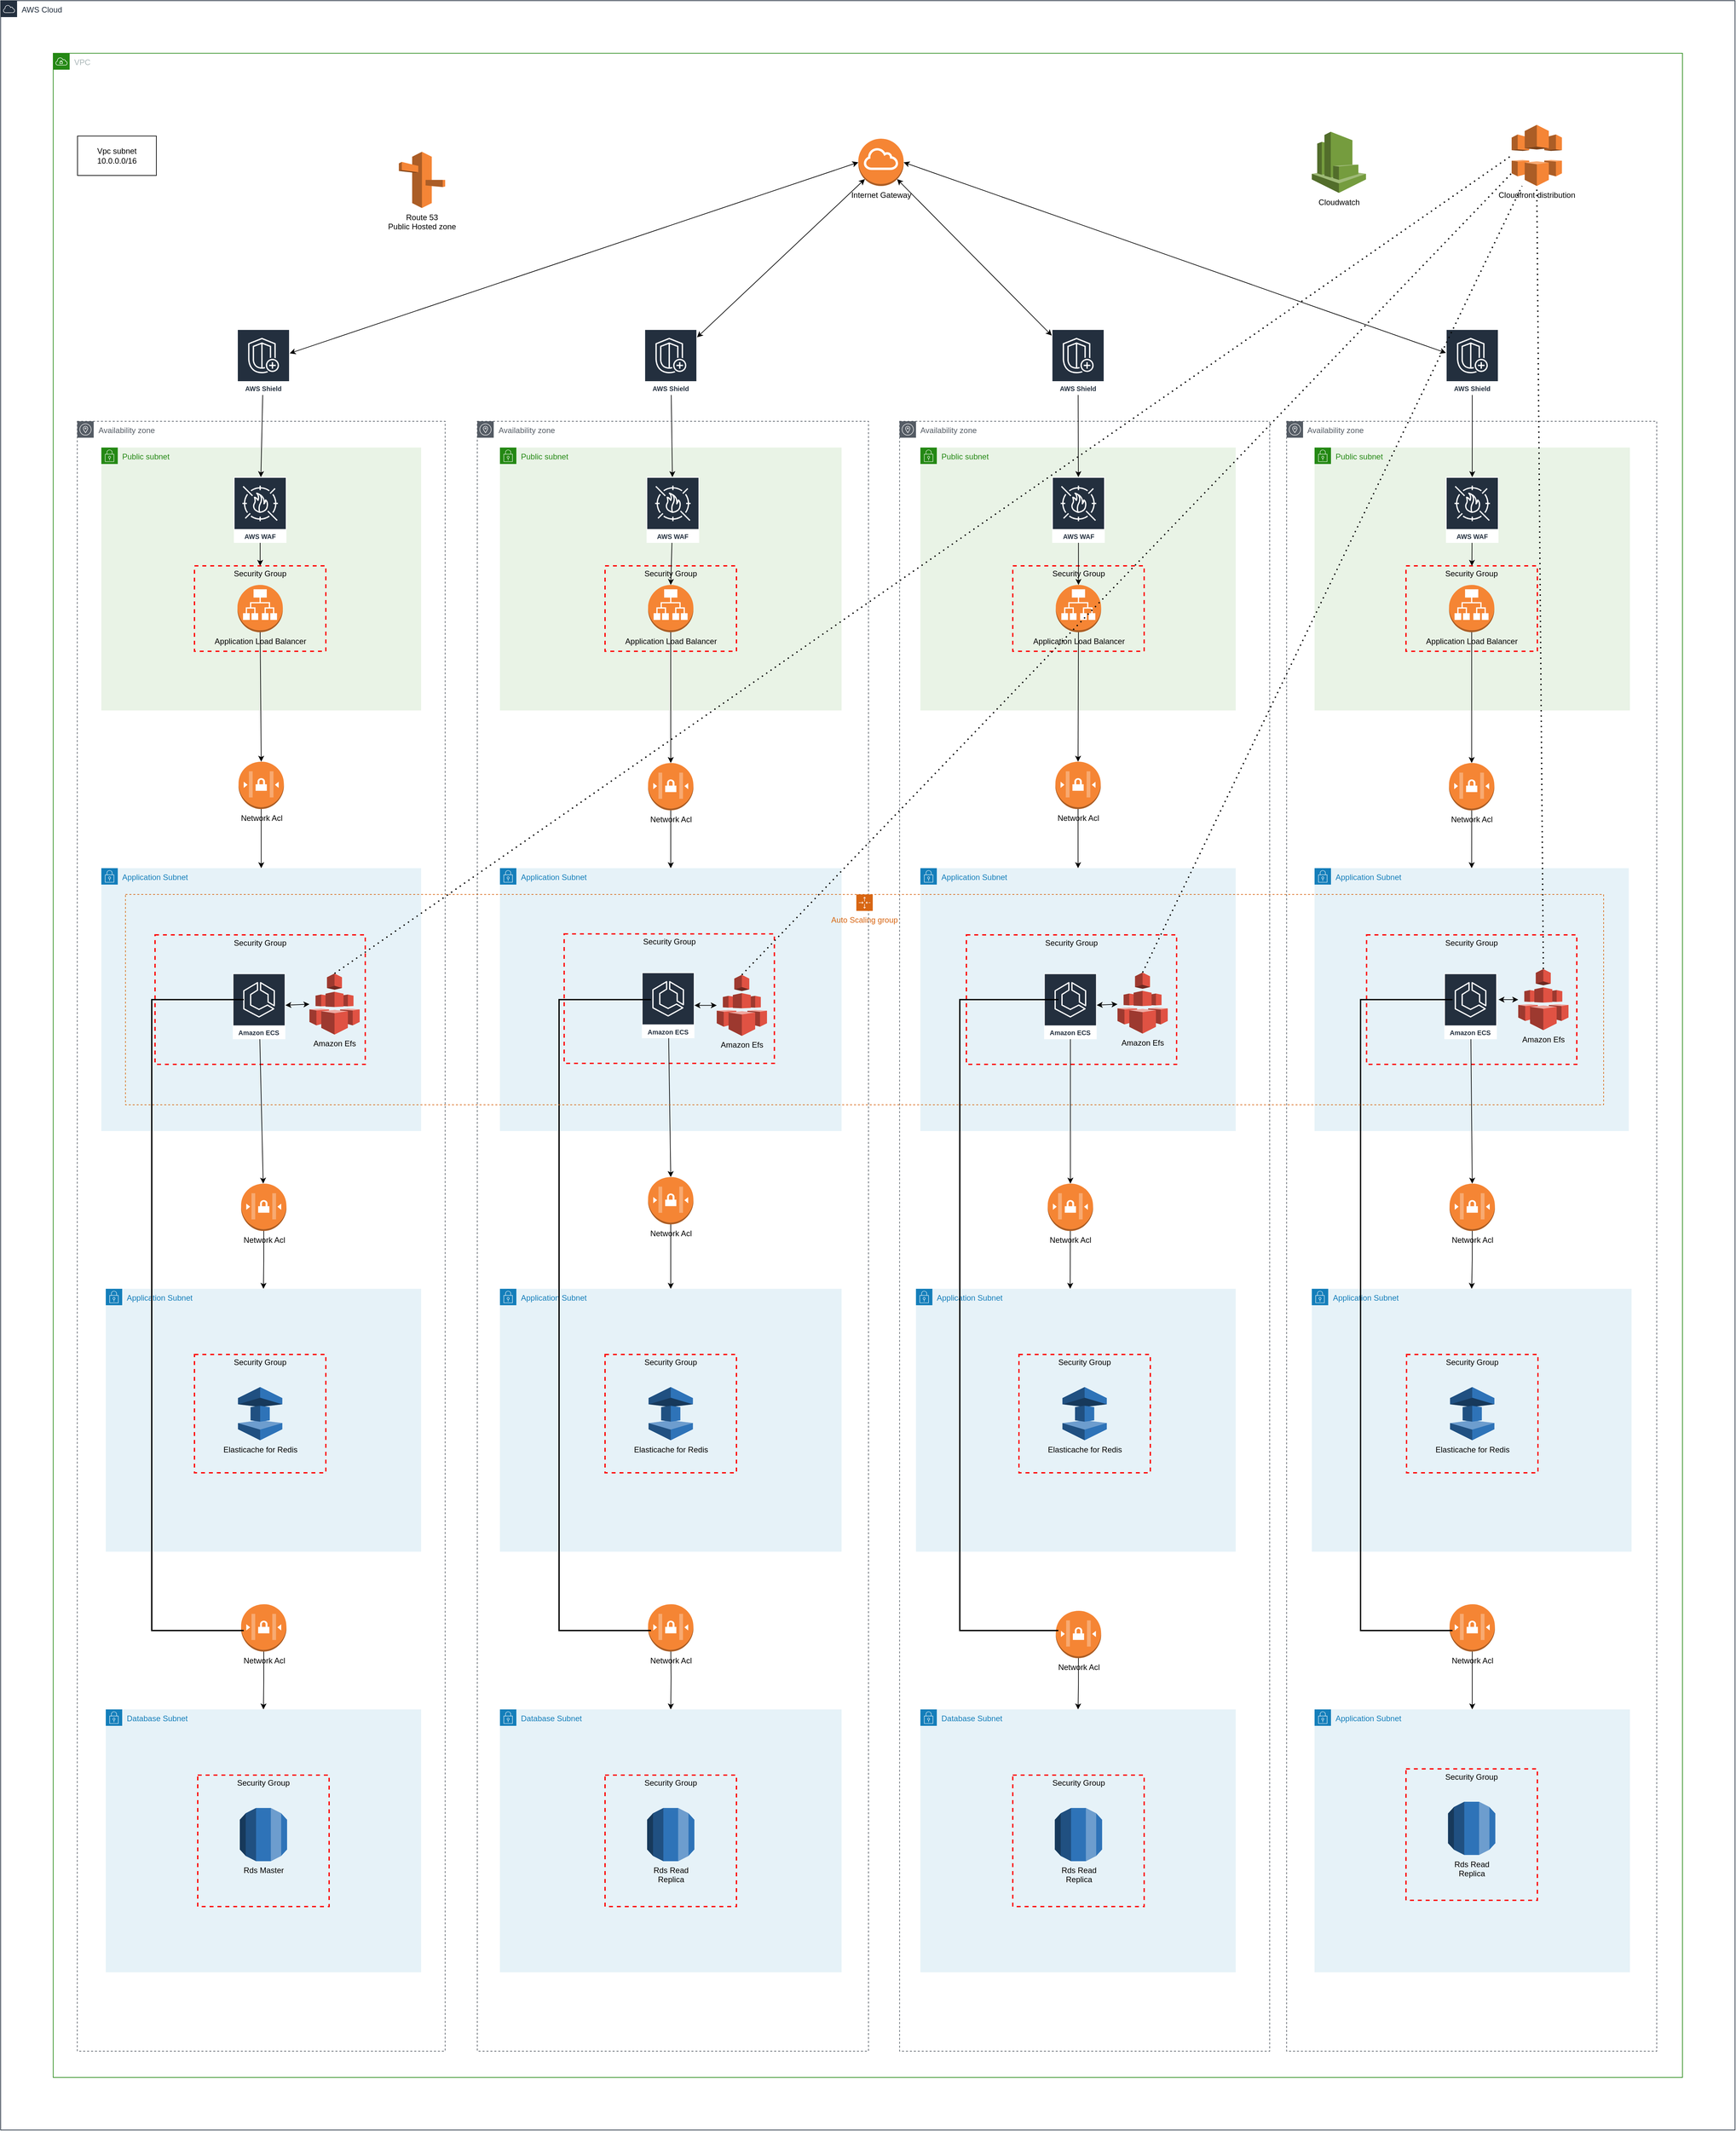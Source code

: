 <mxfile version="15.8.7" type="device"><diagram id="Xo9LN-4iOSDBVbElAzCq" name="Page-1"><mxGraphModel dx="1550" dy="937" grid="1" gridSize="10" guides="1" tooltips="1" connect="1" arrows="1" fold="1" page="1" pageScale="1" pageWidth="850" pageHeight="1100" math="0" shadow="0"><root><mxCell id="0"/><mxCell id="1" parent="0"/><mxCell id="kpL0LpBQ19USk2UT3By7-2" value="AWS Cloud" style="points=[[0,0],[0.25,0],[0.5,0],[0.75,0],[1,0],[1,0.25],[1,0.5],[1,0.75],[1,1],[0.75,1],[0.5,1],[0.25,1],[0,1],[0,0.75],[0,0.5],[0,0.25]];outlineConnect=0;gradientColor=none;html=1;whiteSpace=wrap;fontSize=12;fontStyle=0;shape=mxgraph.aws4.group;grIcon=mxgraph.aws4.group_aws_cloud;strokeColor=#232F3E;fillColor=none;verticalAlign=top;align=left;spacingLeft=30;fontColor=#232F3E;dashed=0;" parent="1" vertex="1"><mxGeometry y="200" width="2640" height="3240" as="geometry"/></mxCell><mxCell id="kpL0LpBQ19USk2UT3By7-3" value="VPC" style="points=[[0,0],[0.25,0],[0.5,0],[0.75,0],[1,0],[1,0.25],[1,0.5],[1,0.75],[1,1],[0.75,1],[0.5,1],[0.25,1],[0,1],[0,0.75],[0,0.5],[0,0.25]];outlineConnect=0;gradientColor=none;html=1;whiteSpace=wrap;fontSize=12;fontStyle=0;shape=mxgraph.aws4.group;grIcon=mxgraph.aws4.group_vpc;strokeColor=#248814;fillColor=none;verticalAlign=top;align=left;spacingLeft=30;fontColor=#AAB7B8;dashed=0;" parent="1" vertex="1"><mxGeometry x="80" y="280" width="2480" height="3080" as="geometry"/></mxCell><mxCell id="kpL0LpBQ19USk2UT3By7-4" value="Route 53&lt;br&gt;Public Hosted zone" style="outlineConnect=0;dashed=0;verticalLabelPosition=bottom;verticalAlign=top;align=center;html=1;shape=mxgraph.aws3.route_53;fillColor=#F58536;gradientColor=none;" parent="1" vertex="1"><mxGeometry x="606.13" y="430" width="70.5" height="85.5" as="geometry"/></mxCell><mxCell id="kpL0LpBQ19USk2UT3By7-5" value="Availability zone" style="sketch=0;outlineConnect=0;gradientColor=none;html=1;whiteSpace=wrap;fontSize=12;fontStyle=0;shape=mxgraph.aws4.group;grIcon=mxgraph.aws4.group_availability_zone;strokeColor=#545B64;fillColor=none;verticalAlign=top;align=left;spacingLeft=30;fontColor=#545B64;dashed=1;" parent="1" vertex="1"><mxGeometry x="116.63" y="840" width="560" height="2480" as="geometry"/></mxCell><mxCell id="kpL0LpBQ19USk2UT3By7-10" value="AWS WAF" style="sketch=0;outlineConnect=0;fontColor=#232F3E;gradientColor=none;strokeColor=#ffffff;fillColor=#232F3E;dashed=0;verticalLabelPosition=middle;verticalAlign=bottom;align=center;html=1;whiteSpace=wrap;fontSize=10;fontStyle=1;spacing=3;shape=mxgraph.aws4.productIcon;prIcon=mxgraph.aws4.waf;" parent="1" vertex="1"><mxGeometry x="2210" y="940" width="80" height="100" as="geometry"/></mxCell><mxCell id="kpL0LpBQ19USk2UT3By7-16" value="Application Subnet" style="points=[[0,0],[0.25,0],[0.5,0],[0.75,0],[1,0],[1,0.25],[1,0.5],[1,0.75],[1,1],[0.75,1],[0.5,1],[0.25,1],[0,1],[0,0.75],[0,0.5],[0,0.25]];outlineConnect=0;gradientColor=none;html=1;whiteSpace=wrap;fontSize=12;fontStyle=0;shape=mxgraph.aws4.group;grIcon=mxgraph.aws4.group_security_group;grStroke=0;strokeColor=#147EBA;fillColor=#E6F2F8;verticalAlign=top;align=left;spacingLeft=30;fontColor=#147EBA;dashed=0;" parent="1" vertex="1"><mxGeometry x="153.26" y="1520" width="486.74" height="400" as="geometry"/></mxCell><mxCell id="kpL0LpBQ19USk2UT3By7-19" value="Internet Gateway" style="outlineConnect=0;dashed=0;verticalLabelPosition=bottom;verticalAlign=top;align=center;html=1;shape=mxgraph.aws3.internet_gateway;fillColor=#F58534;gradientColor=none;" parent="1" vertex="1"><mxGeometry x="1305.5" y="410" width="69" height="72" as="geometry"/></mxCell><mxCell id="kpL0LpBQ19USk2UT3By7-49" value="Cloudwatch" style="outlineConnect=0;dashed=0;verticalLabelPosition=bottom;verticalAlign=top;align=center;html=1;shape=mxgraph.aws3.cloudwatch;fillColor=#759C3E;gradientColor=none;" parent="1" vertex="1"><mxGeometry x="1995.79" y="399.5" width="82.5" height="93" as="geometry"/></mxCell><mxCell id="kpL0LpBQ19USk2UT3By7-104" value="Public subnet" style="points=[[0,0],[0.25,0],[0.5,0],[0.75,0],[1,0],[1,0.25],[1,0.5],[1,0.75],[1,1],[0.75,1],[0.5,1],[0.25,1],[0,1],[0,0.75],[0,0.5],[0,0.25]];outlineConnect=0;gradientColor=none;html=1;whiteSpace=wrap;fontSize=12;fontStyle=0;shape=mxgraph.aws4.group;grIcon=mxgraph.aws4.group_security_group;grStroke=0;strokeColor=#248814;fillColor=#E9F3E6;verticalAlign=top;align=left;spacingLeft=30;fontColor=#248814;dashed=0;" parent="1" vertex="1"><mxGeometry x="153.26" y="880" width="486.74" height="400" as="geometry"/></mxCell><mxCell id="kpL0LpBQ19USk2UT3By7-110" value="Security Group" style="fontStyle=0;verticalAlign=top;align=center;spacingTop=-2;fillColor=none;rounded=0;whiteSpace=wrap;html=1;strokeColor=#FF0000;strokeWidth=2;dashed=1;container=1;collapsible=0;expand=0;recursiveResize=0;" parent="1" vertex="1"><mxGeometry x="2130" y="1015" width="200" height="130" as="geometry"/></mxCell><mxCell id="kpL0LpBQ19USk2UT3By7-111" value="Application Load Balancer" style="outlineConnect=0;dashed=0;verticalLabelPosition=bottom;verticalAlign=top;align=center;html=1;shape=mxgraph.aws3.application_load_balancer;fillColor=#F58534;gradientColor=none;" parent="kpL0LpBQ19USk2UT3By7-110" vertex="1"><mxGeometry x="65.5" y="29" width="69" height="72" as="geometry"/></mxCell><mxCell id="kpL0LpBQ19USk2UT3By7-113" value="Availability zone" style="sketch=0;outlineConnect=0;gradientColor=none;html=1;whiteSpace=wrap;fontSize=12;fontStyle=0;shape=mxgraph.aws4.group;grIcon=mxgraph.aws4.group_availability_zone;strokeColor=#545B64;fillColor=none;verticalAlign=top;align=left;spacingLeft=30;fontColor=#545B64;dashed=1;" parent="1" vertex="1"><mxGeometry x="1368.32" y="840" width="563.37" height="2480" as="geometry"/></mxCell><mxCell id="kpL0LpBQ19USk2UT3By7-114" value="Public subnet" style="points=[[0,0],[0.25,0],[0.5,0],[0.75,0],[1,0],[1,0.25],[1,0.5],[1,0.75],[1,1],[0.75,1],[0.5,1],[0.25,1],[0,1],[0,0.75],[0,0.5],[0,0.25]];outlineConnect=0;gradientColor=none;html=1;whiteSpace=wrap;fontSize=12;fontStyle=0;shape=mxgraph.aws4.group;grIcon=mxgraph.aws4.group_security_group;grStroke=0;strokeColor=#248814;fillColor=#E9F3E6;verticalAlign=top;align=left;spacingLeft=30;fontColor=#248814;dashed=0;" parent="1" vertex="1"><mxGeometry x="1400" y="880" width="480" height="400" as="geometry"/></mxCell><mxCell id="kpL0LpBQ19USk2UT3By7-189" value="" style="edgeStyle=orthogonalEdgeStyle;rounded=0;orthogonalLoop=1;jettySize=auto;html=1;" parent="1" source="kpL0LpBQ19USk2UT3By7-146" target="kpL0LpBQ19USk2UT3By7-187" edge="1"><mxGeometry relative="1" as="geometry"/></mxCell><mxCell id="kpL0LpBQ19USk2UT3By7-146" value="Network Acl" style="outlineConnect=0;dashed=0;verticalLabelPosition=bottom;verticalAlign=top;align=center;html=1;shape=mxgraph.aws3.network_access_controllist;fillColor=#F58534;gradientColor=none;" parent="1" vertex="1"><mxGeometry x="1605.5" y="1358" width="69" height="72" as="geometry"/></mxCell><mxCell id="kpL0LpBQ19USk2UT3By7-181" value="Public subnet" style="points=[[0,0],[0.25,0],[0.5,0],[0.75,0],[1,0],[1,0.25],[1,0.5],[1,0.75],[1,1],[0.75,1],[0.5,1],[0.25,1],[0,1],[0,0.75],[0,0.5],[0,0.25]];outlineConnect=0;gradientColor=none;html=1;whiteSpace=wrap;fontSize=12;fontStyle=0;shape=mxgraph.aws4.group;grIcon=mxgraph.aws4.group_security_group;grStroke=0;strokeColor=#248814;fillColor=#E9F3E6;verticalAlign=top;align=left;spacingLeft=30;fontColor=#248814;dashed=0;" parent="1" vertex="1"><mxGeometry x="2000" y="880" width="480" height="400" as="geometry"/></mxCell><mxCell id="kpL0LpBQ19USk2UT3By7-185" value="" style="edgeStyle=orthogonalEdgeStyle;rounded=0;orthogonalLoop=1;jettySize=auto;html=1;" parent="1" source="kpL0LpBQ19USk2UT3By7-182" target="kpL0LpBQ19USk2UT3By7-16" edge="1"><mxGeometry relative="1" as="geometry"/></mxCell><mxCell id="kpL0LpBQ19USk2UT3By7-182" value="Network Acl" style="outlineConnect=0;dashed=0;verticalLabelPosition=bottom;verticalAlign=top;align=center;html=1;shape=mxgraph.aws3.network_access_controllist;fillColor=#F58534;gradientColor=none;" parent="1" vertex="1"><mxGeometry x="362.13" y="1358" width="69" height="72" as="geometry"/></mxCell><mxCell id="kpL0LpBQ19USk2UT3By7-186" value="" style="edgeStyle=orthogonalEdgeStyle;rounded=0;orthogonalLoop=1;jettySize=auto;html=1;entryX=0.5;entryY=0;entryDx=0;entryDy=0;" parent="1" source="kpL0LpBQ19USk2UT3By7-175" target="kpL0LpBQ19USk2UT3By7-271" edge="1"><mxGeometry relative="1" as="geometry"><mxPoint x="1020" y="1510" as="targetPoint"/></mxGeometry></mxCell><mxCell id="kpL0LpBQ19USk2UT3By7-187" value="Application Subnet" style="points=[[0,0],[0.25,0],[0.5,0],[0.75,0],[1,0],[1,0.25],[1,0.5],[1,0.75],[1,1],[0.75,1],[0.5,1],[0.25,1],[0,1],[0,0.75],[0,0.5],[0,0.25]];outlineConnect=0;gradientColor=none;html=1;whiteSpace=wrap;fontSize=12;fontStyle=0;shape=mxgraph.aws4.group;grIcon=mxgraph.aws4.group_security_group;grStroke=0;strokeColor=#147EBA;fillColor=#E6F2F8;verticalAlign=top;align=left;spacingLeft=30;fontColor=#147EBA;dashed=0;" parent="1" vertex="1"><mxGeometry x="1400" y="1520" width="480" height="400" as="geometry"/></mxCell><mxCell id="kpL0LpBQ19USk2UT3By7-180" value="Availability zone" style="sketch=0;outlineConnect=0;gradientColor=none;html=1;whiteSpace=wrap;fontSize=12;fontStyle=0;shape=mxgraph.aws4.group;grIcon=mxgraph.aws4.group_availability_zone;strokeColor=#545B64;fillColor=none;verticalAlign=top;align=left;spacingLeft=30;fontColor=#545B64;dashed=1;" parent="1" vertex="1"><mxGeometry x="1957.48" y="840" width="563.37" height="2480" as="geometry"/></mxCell><mxCell id="kpL0LpBQ19USk2UT3By7-175" value="Network Acl" style="outlineConnect=0;dashed=0;verticalLabelPosition=bottom;verticalAlign=top;align=center;html=1;shape=mxgraph.aws3.network_access_controllist;fillColor=#F58534;gradientColor=none;" parent="1" vertex="1"><mxGeometry x="985.5" y="1360" width="69" height="72" as="geometry"/></mxCell><mxCell id="kpL0LpBQ19USk2UT3By7-190" value="Application Subnet" style="points=[[0,0],[0.25,0],[0.5,0],[0.75,0],[1,0],[1,0.25],[1,0.5],[1,0.75],[1,1],[0.75,1],[0.5,1],[0.25,1],[0,1],[0,0.75],[0,0.5],[0,0.25]];outlineConnect=0;gradientColor=none;html=1;whiteSpace=wrap;fontSize=12;fontStyle=0;shape=mxgraph.aws4.group;grIcon=mxgraph.aws4.group_security_group;grStroke=0;strokeColor=#147EBA;fillColor=#E6F2F8;verticalAlign=top;align=left;spacingLeft=30;fontColor=#147EBA;dashed=0;" parent="1" vertex="1"><mxGeometry x="2000" y="1520" width="478.32" height="400" as="geometry"/></mxCell><mxCell id="kpL0LpBQ19USk2UT3By7-193" value="" style="edgeStyle=orthogonalEdgeStyle;rounded=0;orthogonalLoop=1;jettySize=auto;html=1;" parent="1" source="kpL0LpBQ19USk2UT3By7-191" target="kpL0LpBQ19USk2UT3By7-190" edge="1"><mxGeometry relative="1" as="geometry"/></mxCell><mxCell id="kpL0LpBQ19USk2UT3By7-191" value="Network Acl" style="outlineConnect=0;dashed=0;verticalLabelPosition=bottom;verticalAlign=top;align=center;html=1;shape=mxgraph.aws3.network_access_controllist;fillColor=#F58534;gradientColor=none;" parent="1" vertex="1"><mxGeometry x="2204.66" y="1360" width="69" height="72" as="geometry"/></mxCell><mxCell id="kpL0LpBQ19USk2UT3By7-195" value="Application Subnet" style="points=[[0,0],[0.25,0],[0.5,0],[0.75,0],[1,0],[1,0.25],[1,0.5],[1,0.75],[1,1],[0.75,1],[0.5,1],[0.25,1],[0,1],[0,0.75],[0,0.5],[0,0.25]];outlineConnect=0;gradientColor=none;html=1;whiteSpace=wrap;fontSize=12;fontStyle=0;shape=mxgraph.aws4.group;grIcon=mxgraph.aws4.group_security_group;grStroke=0;strokeColor=#147EBA;fillColor=#E6F2F8;verticalAlign=top;align=left;spacingLeft=30;fontColor=#147EBA;dashed=0;" parent="1" vertex="1"><mxGeometry x="160" y="2160" width="480" height="400" as="geometry"/></mxCell><mxCell id="kpL0LpBQ19USk2UT3By7-196" value="Database Subnet" style="points=[[0,0],[0.25,0],[0.5,0],[0.75,0],[1,0],[1,0.25],[1,0.5],[1,0.75],[1,1],[0.75,1],[0.5,1],[0.25,1],[0,1],[0,0.75],[0,0.5],[0,0.25]];outlineConnect=0;gradientColor=none;html=1;whiteSpace=wrap;fontSize=12;fontStyle=0;shape=mxgraph.aws4.group;grIcon=mxgraph.aws4.group_security_group;grStroke=0;strokeColor=#147EBA;fillColor=#E6F2F8;verticalAlign=top;align=left;spacingLeft=30;fontColor=#147EBA;dashed=0;" parent="1" vertex="1"><mxGeometry x="160" y="2800" width="480" height="400" as="geometry"/></mxCell><mxCell id="kpL0LpBQ19USk2UT3By7-197" value="Application Subnet" style="points=[[0,0],[0.25,0],[0.5,0],[0.75,0],[1,0],[1,0.25],[1,0.5],[1,0.75],[1,1],[0.75,1],[0.5,1],[0.25,1],[0,1],[0,0.75],[0,0.5],[0,0.25]];outlineConnect=0;gradientColor=none;html=1;whiteSpace=wrap;fontSize=12;fontStyle=0;shape=mxgraph.aws4.group;grIcon=mxgraph.aws4.group_security_group;grStroke=0;strokeColor=#147EBA;fillColor=#E6F2F8;verticalAlign=top;align=left;spacingLeft=30;fontColor=#147EBA;dashed=0;" parent="1" vertex="1"><mxGeometry x="760" y="2160" width="520" height="400" as="geometry"/></mxCell><mxCell id="kpL0LpBQ19USk2UT3By7-202" value="" style="edgeStyle=orthogonalEdgeStyle;rounded=0;orthogonalLoop=1;jettySize=auto;html=1;" parent="1" source="kpL0LpBQ19USk2UT3By7-199" target="kpL0LpBQ19USk2UT3By7-195" edge="1"><mxGeometry relative="1" as="geometry"/></mxCell><mxCell id="kpL0LpBQ19USk2UT3By7-199" value="Network Acl" style="outlineConnect=0;dashed=0;verticalLabelPosition=bottom;verticalAlign=top;align=center;html=1;shape=mxgraph.aws3.network_access_controllist;fillColor=#F58534;gradientColor=none;" parent="1" vertex="1"><mxGeometry x="366" y="2000" width="69" height="72" as="geometry"/></mxCell><mxCell id="kpL0LpBQ19USk2UT3By7-206" value="" style="edgeStyle=orthogonalEdgeStyle;rounded=0;orthogonalLoop=1;jettySize=auto;html=1;" parent="1" source="kpL0LpBQ19USk2UT3By7-200" target="kpL0LpBQ19USk2UT3By7-196" edge="1"><mxGeometry relative="1" as="geometry"/></mxCell><mxCell id="kpL0LpBQ19USk2UT3By7-200" value="Network Acl" style="outlineConnect=0;dashed=0;verticalLabelPosition=bottom;verticalAlign=top;align=center;html=1;shape=mxgraph.aws3.network_access_controllist;fillColor=#F58534;gradientColor=none;" parent="1" vertex="1"><mxGeometry x="366" y="2640" width="69" height="72" as="geometry"/></mxCell><mxCell id="kpL0LpBQ19USk2UT3By7-207" value="Application Subnet" style="points=[[0,0],[0.25,0],[0.5,0],[0.75,0],[1,0],[1,0.25],[1,0.5],[1,0.75],[1,1],[0.75,1],[0.5,1],[0.25,1],[0,1],[0,0.75],[0,0.5],[0,0.25]];outlineConnect=0;gradientColor=none;html=1;whiteSpace=wrap;fontSize=12;fontStyle=0;shape=mxgraph.aws4.group;grIcon=mxgraph.aws4.group_security_group;grStroke=0;strokeColor=#147EBA;fillColor=#E6F2F8;verticalAlign=top;align=left;spacingLeft=30;fontColor=#147EBA;dashed=0;" parent="1" vertex="1"><mxGeometry x="1393.26" y="2160" width="486.74" height="400" as="geometry"/></mxCell><mxCell id="kpL0LpBQ19USk2UT3By7-208" value="Application Subnet" style="points=[[0,0],[0.25,0],[0.5,0],[0.75,0],[1,0],[1,0.25],[1,0.5],[1,0.75],[1,1],[0.75,1],[0.5,1],[0.25,1],[0,1],[0,0.75],[0,0.5],[0,0.25]];outlineConnect=0;gradientColor=none;html=1;whiteSpace=wrap;fontSize=12;fontStyle=0;shape=mxgraph.aws4.group;grIcon=mxgraph.aws4.group_security_group;grStroke=0;strokeColor=#147EBA;fillColor=#E6F2F8;verticalAlign=top;align=left;spacingLeft=30;fontColor=#147EBA;dashed=0;" parent="1" vertex="1"><mxGeometry x="1995.79" y="2160" width="486.74" height="400" as="geometry"/></mxCell><mxCell id="kpL0LpBQ19USk2UT3By7-209" value="Network Acl" style="outlineConnect=0;dashed=0;verticalLabelPosition=bottom;verticalAlign=top;align=center;html=1;shape=mxgraph.aws3.network_access_controllist;fillColor=#F58534;gradientColor=none;" parent="1" vertex="1"><mxGeometry x="1593.82" y="2000" width="69" height="72" as="geometry"/></mxCell><mxCell id="kpL0LpBQ19USk2UT3By7-225" value="" style="edgeStyle=orthogonalEdgeStyle;rounded=0;orthogonalLoop=1;jettySize=auto;html=1;" parent="1" source="kpL0LpBQ19USk2UT3By7-210" target="kpL0LpBQ19USk2UT3By7-208" edge="1"><mxGeometry relative="1" as="geometry"/></mxCell><mxCell id="kpL0LpBQ19USk2UT3By7-210" value="Network Acl" style="outlineConnect=0;dashed=0;verticalLabelPosition=bottom;verticalAlign=top;align=center;html=1;shape=mxgraph.aws3.network_access_controllist;fillColor=#F58534;gradientColor=none;" parent="1" vertex="1"><mxGeometry x="2205.51" y="2000" width="69" height="72" as="geometry"/></mxCell><mxCell id="kpL0LpBQ19USk2UT3By7-211" value="Database Subnet" style="points=[[0,0],[0.25,0],[0.5,0],[0.75,0],[1,0],[1,0.25],[1,0.5],[1,0.75],[1,1],[0.75,1],[0.5,1],[0.25,1],[0,1],[0,0.75],[0,0.5],[0,0.25]];outlineConnect=0;gradientColor=none;html=1;whiteSpace=wrap;fontSize=12;fontStyle=0;shape=mxgraph.aws4.group;grIcon=mxgraph.aws4.group_security_group;grStroke=0;strokeColor=#147EBA;fillColor=#E6F2F8;verticalAlign=top;align=left;spacingLeft=30;fontColor=#147EBA;dashed=0;" parent="1" vertex="1"><mxGeometry x="760" y="2800" width="520" height="400" as="geometry"/></mxCell><mxCell id="kpL0LpBQ19USk2UT3By7-212" value="Database Subnet" style="points=[[0,0],[0.25,0],[0.5,0],[0.75,0],[1,0],[1,0.25],[1,0.5],[1,0.75],[1,1],[0.75,1],[0.5,1],[0.25,1],[0,1],[0,0.75],[0,0.5],[0,0.25]];outlineConnect=0;gradientColor=none;html=1;whiteSpace=wrap;fontSize=12;fontStyle=0;shape=mxgraph.aws4.group;grIcon=mxgraph.aws4.group_security_group;grStroke=0;strokeColor=#147EBA;fillColor=#E6F2F8;verticalAlign=top;align=left;spacingLeft=30;fontColor=#147EBA;dashed=0;" parent="1" vertex="1"><mxGeometry x="1400" y="2800" width="480" height="400" as="geometry"/></mxCell><mxCell id="kpL0LpBQ19USk2UT3By7-213" value="Application Subnet" style="points=[[0,0],[0.25,0],[0.5,0],[0.75,0],[1,0],[1,0.25],[1,0.5],[1,0.75],[1,1],[0.75,1],[0.5,1],[0.25,1],[0,1],[0,0.75],[0,0.5],[0,0.25]];outlineConnect=0;gradientColor=none;html=1;whiteSpace=wrap;fontSize=12;fontStyle=0;shape=mxgraph.aws4.group;grIcon=mxgraph.aws4.group_security_group;grStroke=0;strokeColor=#147EBA;fillColor=#E6F2F8;verticalAlign=top;align=left;spacingLeft=30;fontColor=#147EBA;dashed=0;" parent="1" vertex="1"><mxGeometry x="2000" y="2800" width="480" height="400" as="geometry"/></mxCell><mxCell id="kpL0LpBQ19USk2UT3By7-218" value="" style="edgeStyle=orthogonalEdgeStyle;rounded=0;orthogonalLoop=1;jettySize=auto;html=1;" parent="1" target="kpL0LpBQ19USk2UT3By7-211" edge="1"><mxGeometry relative="1" as="geometry"><mxPoint x="1020" y="2702" as="sourcePoint"/></mxGeometry></mxCell><mxCell id="kpL0LpBQ19USk2UT3By7-221" value="" style="edgeStyle=orthogonalEdgeStyle;rounded=0;orthogonalLoop=1;jettySize=auto;html=1;" parent="1" source="kpL0LpBQ19USk2UT3By7-215" target="kpL0LpBQ19USk2UT3By7-212" edge="1"><mxGeometry relative="1" as="geometry"/></mxCell><mxCell id="kpL0LpBQ19USk2UT3By7-215" value="Network Acl" style="outlineConnect=0;dashed=0;verticalLabelPosition=bottom;verticalAlign=top;align=center;html=1;shape=mxgraph.aws3.network_access_controllist;fillColor=#F58534;gradientColor=none;" parent="1" vertex="1"><mxGeometry x="1606.12" y="2650" width="69" height="72" as="geometry"/></mxCell><mxCell id="kpL0LpBQ19USk2UT3By7-227" value="" style="edgeStyle=orthogonalEdgeStyle;rounded=0;orthogonalLoop=1;jettySize=auto;html=1;" parent="1" source="kpL0LpBQ19USk2UT3By7-216" target="kpL0LpBQ19USk2UT3By7-213" edge="1"><mxGeometry relative="1" as="geometry"/></mxCell><mxCell id="kpL0LpBQ19USk2UT3By7-216" value="Network Acl" style="outlineConnect=0;dashed=0;verticalLabelPosition=bottom;verticalAlign=top;align=center;html=1;shape=mxgraph.aws3.network_access_controllist;fillColor=#F58534;gradientColor=none;" parent="1" vertex="1"><mxGeometry x="2205.51" y="2640" width="69" height="72" as="geometry"/></mxCell><mxCell id="kpL0LpBQ19USk2UT3By7-231" value="Security Group" style="fontStyle=0;verticalAlign=top;align=center;spacingTop=-2;fillColor=none;rounded=0;whiteSpace=wrap;html=1;strokeColor=#FF0000;strokeWidth=2;dashed=1;container=1;collapsible=0;expand=0;recursiveResize=0;" parent="1" vertex="1"><mxGeometry x="1540.62" y="1060" width="200" height="130" as="geometry"/></mxCell><mxCell id="kpL0LpBQ19USk2UT3By7-232" value="Application Load Balancer" style="outlineConnect=0;dashed=0;verticalLabelPosition=bottom;verticalAlign=top;align=center;html=1;shape=mxgraph.aws3.application_load_balancer;fillColor=#F58534;gradientColor=none;" parent="kpL0LpBQ19USk2UT3By7-231" vertex="1"><mxGeometry x="65.5" y="29" width="69" height="72" as="geometry"/></mxCell><mxCell id="kpL0LpBQ19USk2UT3By7-236" value="Security Group" style="fontStyle=0;verticalAlign=top;align=center;spacingTop=-2;fillColor=none;rounded=0;whiteSpace=wrap;html=1;strokeColor=#FF0000;strokeWidth=2;dashed=1;container=1;collapsible=0;expand=0;recursiveResize=0;" parent="1" vertex="1"><mxGeometry x="295" y="1060" width="200" height="130" as="geometry"/></mxCell><mxCell id="kpL0LpBQ19USk2UT3By7-237" value="Application Load Balancer" style="outlineConnect=0;dashed=0;verticalLabelPosition=bottom;verticalAlign=top;align=center;html=1;shape=mxgraph.aws3.application_load_balancer;fillColor=#F58534;gradientColor=none;" parent="kpL0LpBQ19USk2UT3By7-236" vertex="1"><mxGeometry x="65.5" y="29" width="69" height="72" as="geometry"/></mxCell><mxCell id="kpL0LpBQ19USk2UT3By7-242" value="Security Group" style="fontStyle=0;verticalAlign=top;align=center;spacingTop=-2;fillColor=none;rounded=0;whiteSpace=wrap;html=1;strokeColor=#FF0000;strokeWidth=2;dashed=1;container=1;collapsible=0;expand=0;recursiveResize=0;" parent="1" vertex="1"><mxGeometry x="2139.16" y="1060" width="200" height="130" as="geometry"/></mxCell><mxCell id="kpL0LpBQ19USk2UT3By7-243" value="Application Load Balancer" style="outlineConnect=0;dashed=0;verticalLabelPosition=bottom;verticalAlign=top;align=center;html=1;shape=mxgraph.aws3.application_load_balancer;fillColor=#F58534;gradientColor=none;" parent="kpL0LpBQ19USk2UT3By7-242" vertex="1"><mxGeometry x="65.5" y="29" width="69" height="72" as="geometry"/></mxCell><mxCell id="kpL0LpBQ19USk2UT3By7-246" value="Security Group" style="fontStyle=0;verticalAlign=top;align=center;spacingTop=-2;fillColor=none;rounded=0;whiteSpace=wrap;html=1;strokeColor=#FF0000;strokeWidth=2;dashed=1;container=1;collapsible=0;expand=0;recursiveResize=0;" parent="1" vertex="1"><mxGeometry x="235" y="1621.5" width="320" height="197" as="geometry"/></mxCell><mxCell id="kpL0LpBQ19USk2UT3By7-247" value="Amazon ECS" style="sketch=0;outlineConnect=0;fontColor=#232F3E;gradientColor=none;strokeColor=#ffffff;fillColor=#232F3E;dashed=0;verticalLabelPosition=middle;verticalAlign=bottom;align=center;html=1;whiteSpace=wrap;fontSize=10;fontStyle=1;spacing=3;shape=mxgraph.aws4.productIcon;prIcon=mxgraph.aws4.ecs;" parent="kpL0LpBQ19USk2UT3By7-246" vertex="1"><mxGeometry x="118.32" y="58.75" width="80" height="100" as="geometry"/></mxCell><mxCell id="fLIhtBFVqSL9-usQQqVf-5" value="Amazon Efs" style="outlineConnect=0;dashed=0;verticalLabelPosition=bottom;verticalAlign=top;align=center;html=1;shape=mxgraph.aws3.efs;fillColor=#E05243;gradientColor=none;" parent="kpL0LpBQ19USk2UT3By7-246" vertex="1"><mxGeometry x="235" y="58.75" width="76.5" height="93" as="geometry"/></mxCell><mxCell id="fLIhtBFVqSL9-usQQqVf-30" value="" style="endArrow=classic;startArrow=classic;html=1;rounded=0;" parent="kpL0LpBQ19USk2UT3By7-246" source="kpL0LpBQ19USk2UT3By7-247" edge="1"><mxGeometry width="50" height="50" relative="1" as="geometry"><mxPoint x="215" y="58.5" as="sourcePoint"/><mxPoint x="235" y="105.5" as="targetPoint"/></mxGeometry></mxCell><mxCell id="kpL0LpBQ19USk2UT3By7-250" value="Security Group" style="fontStyle=0;verticalAlign=top;align=center;spacingTop=-2;fillColor=none;rounded=0;whiteSpace=wrap;html=1;strokeColor=#FF0000;strokeWidth=2;dashed=1;container=1;collapsible=0;expand=0;recursiveResize=0;" parent="1" vertex="1"><mxGeometry x="1470" y="1621.5" width="320" height="197" as="geometry"/></mxCell><mxCell id="kpL0LpBQ19USk2UT3By7-251" value="Amazon ECS" style="sketch=0;outlineConnect=0;fontColor=#232F3E;gradientColor=none;strokeColor=#ffffff;fillColor=#232F3E;dashed=0;verticalLabelPosition=middle;verticalAlign=bottom;align=center;html=1;whiteSpace=wrap;fontSize=10;fontStyle=1;spacing=3;shape=mxgraph.aws4.productIcon;prIcon=mxgraph.aws4.ecs;" parent="kpL0LpBQ19USk2UT3By7-250" vertex="1"><mxGeometry x="118.32" y="58.75" width="80" height="100" as="geometry"/></mxCell><mxCell id="fLIhtBFVqSL9-usQQqVf-8" value="Amazon Efs" style="outlineConnect=0;dashed=0;verticalLabelPosition=bottom;verticalAlign=top;align=center;html=1;shape=mxgraph.aws3.efs;fillColor=#E05243;gradientColor=none;" parent="kpL0LpBQ19USk2UT3By7-250" vertex="1"><mxGeometry x="230" y="57.25" width="76.5" height="93" as="geometry"/></mxCell><mxCell id="fLIhtBFVqSL9-usQQqVf-29" value="" style="endArrow=classic;startArrow=classic;html=1;rounded=0;" parent="kpL0LpBQ19USk2UT3By7-250" source="kpL0LpBQ19USk2UT3By7-251" target="fLIhtBFVqSL9-usQQqVf-8" edge="1"><mxGeometry width="50" height="50" relative="1" as="geometry"><mxPoint x="330" y="-141.5" as="sourcePoint"/><mxPoint x="380" y="-191.5" as="targetPoint"/></mxGeometry></mxCell><mxCell id="kpL0LpBQ19USk2UT3By7-252" value="Security Group" style="fontStyle=0;verticalAlign=top;align=center;spacingTop=-2;fillColor=none;rounded=0;whiteSpace=wrap;html=1;strokeColor=#FF0000;strokeWidth=2;dashed=1;container=1;collapsible=0;expand=0;recursiveResize=0;" parent="1" vertex="1"><mxGeometry x="2079.16" y="1621.5" width="320" height="197" as="geometry"/></mxCell><mxCell id="kpL0LpBQ19USk2UT3By7-253" value="Amazon ECS" style="sketch=0;outlineConnect=0;fontColor=#232F3E;gradientColor=none;strokeColor=#ffffff;fillColor=#232F3E;dashed=0;verticalLabelPosition=middle;verticalAlign=bottom;align=center;html=1;whiteSpace=wrap;fontSize=10;fontStyle=1;spacing=3;shape=mxgraph.aws4.productIcon;prIcon=mxgraph.aws4.ecs;" parent="kpL0LpBQ19USk2UT3By7-252" vertex="1"><mxGeometry x="118.32" y="58.75" width="80" height="100" as="geometry"/></mxCell><mxCell id="fLIhtBFVqSL9-usQQqVf-9" value="Amazon Efs" style="outlineConnect=0;dashed=0;verticalLabelPosition=bottom;verticalAlign=top;align=center;html=1;shape=mxgraph.aws3.efs;fillColor=#E05243;gradientColor=none;" parent="kpL0LpBQ19USk2UT3By7-252" vertex="1"><mxGeometry x="230.84" y="52" width="76.5" height="93" as="geometry"/></mxCell><mxCell id="fLIhtBFVqSL9-usQQqVf-32" value="" style="endArrow=classic;startArrow=classic;html=1;rounded=0;" parent="kpL0LpBQ19USk2UT3By7-252" target="fLIhtBFVqSL9-usQQqVf-9" edge="1"><mxGeometry width="50" height="50" relative="1" as="geometry"><mxPoint x="200.84" y="98.5" as="sourcePoint"/><mxPoint x="320.84" y="-181.5" as="targetPoint"/></mxGeometry></mxCell><mxCell id="kpL0LpBQ19USk2UT3By7-256" value="Security Group" style="fontStyle=0;verticalAlign=top;align=center;spacingTop=-2;fillColor=none;rounded=0;whiteSpace=wrap;html=1;strokeColor=#FF0000;strokeWidth=2;dashed=1;container=1;collapsible=0;expand=0;recursiveResize=0;" parent="1" vertex="1"><mxGeometry x="295.0" y="2260" width="200" height="180" as="geometry"/></mxCell><mxCell id="kpL0LpBQ19USk2UT3By7-55" value="Elasticache for Redis" style="outlineConnect=0;dashed=0;verticalLabelPosition=bottom;verticalAlign=top;align=center;html=1;shape=mxgraph.aws3.elasticache;fillColor=#2E73B8;gradientColor=none;" parent="kpL0LpBQ19USk2UT3By7-256" vertex="1"><mxGeometry x="66.25" y="49.5" width="67.5" height="81" as="geometry"/></mxCell><mxCell id="kpL0LpBQ19USk2UT3By7-257" value="Security Group" style="fontStyle=0;verticalAlign=top;align=center;spacingTop=-2;fillColor=none;rounded=0;whiteSpace=wrap;html=1;strokeColor=#FF0000;strokeWidth=2;dashed=1;container=1;collapsible=0;expand=0;recursiveResize=0;" parent="1" vertex="1"><mxGeometry x="920" y="2260" width="200" height="180" as="geometry"/></mxCell><mxCell id="kpL0LpBQ19USk2UT3By7-258" value="Elasticache for Redis" style="outlineConnect=0;dashed=0;verticalLabelPosition=bottom;verticalAlign=top;align=center;html=1;shape=mxgraph.aws3.elasticache;fillColor=#2E73B8;gradientColor=none;" parent="kpL0LpBQ19USk2UT3By7-257" vertex="1"><mxGeometry x="66.25" y="49.5" width="67.5" height="81" as="geometry"/></mxCell><mxCell id="kpL0LpBQ19USk2UT3By7-259" value="Security Group" style="fontStyle=0;verticalAlign=top;align=center;spacingTop=-2;fillColor=none;rounded=0;whiteSpace=wrap;html=1;strokeColor=#FF0000;strokeWidth=2;dashed=1;container=1;collapsible=0;expand=0;recursiveResize=0;" parent="1" vertex="1"><mxGeometry x="1550" y="2260" width="200" height="180" as="geometry"/></mxCell><mxCell id="kpL0LpBQ19USk2UT3By7-260" value="Elasticache for Redis" style="outlineConnect=0;dashed=0;verticalLabelPosition=bottom;verticalAlign=top;align=center;html=1;shape=mxgraph.aws3.elasticache;fillColor=#2E73B8;gradientColor=none;" parent="kpL0LpBQ19USk2UT3By7-259" vertex="1"><mxGeometry x="66.25" y="49.5" width="67.5" height="81" as="geometry"/></mxCell><mxCell id="kpL0LpBQ19USk2UT3By7-261" value="Security Group" style="fontStyle=0;verticalAlign=top;align=center;spacingTop=-2;fillColor=none;rounded=0;whiteSpace=wrap;html=1;strokeColor=#FF0000;strokeWidth=2;dashed=1;container=1;collapsible=0;expand=0;recursiveResize=0;" parent="1" vertex="1"><mxGeometry x="2140" y="2260" width="200" height="180" as="geometry"/></mxCell><mxCell id="kpL0LpBQ19USk2UT3By7-262" value="Elasticache for Redis" style="outlineConnect=0;dashed=0;verticalLabelPosition=bottom;verticalAlign=top;align=center;html=1;shape=mxgraph.aws3.elasticache;fillColor=#2E73B8;gradientColor=none;" parent="kpL0LpBQ19USk2UT3By7-261" vertex="1"><mxGeometry x="66.25" y="49.5" width="67.5" height="81" as="geometry"/></mxCell><mxCell id="kpL0LpBQ19USk2UT3By7-263" value="Security Group" style="fontStyle=0;verticalAlign=top;align=center;spacingTop=-2;fillColor=none;rounded=0;whiteSpace=wrap;html=1;strokeColor=#FF0000;strokeWidth=2;dashed=1;container=1;collapsible=0;expand=0;recursiveResize=0;" parent="1" vertex="1"><mxGeometry x="300" y="2900" width="200" height="200" as="geometry"/></mxCell><mxCell id="kpL0LpBQ19USk2UT3By7-264" value="Rds Master" style="outlineConnect=0;dashed=0;verticalLabelPosition=bottom;verticalAlign=top;align=center;html=1;shape=mxgraph.aws3.rds;fillColor=#2E73B8;gradientColor=none;" parent="kpL0LpBQ19USk2UT3By7-263" vertex="1"><mxGeometry x="64" y="50" width="72" height="81" as="geometry"/></mxCell><mxCell id="kpL0LpBQ19USk2UT3By7-265" value="Security Group" style="fontStyle=0;verticalAlign=top;align=center;spacingTop=-2;fillColor=none;rounded=0;whiteSpace=wrap;html=1;strokeColor=#FF0000;strokeWidth=2;dashed=1;container=1;collapsible=0;expand=0;recursiveResize=0;" parent="1" vertex="1"><mxGeometry x="920" y="2900" width="200" height="200" as="geometry"/></mxCell><mxCell id="kpL0LpBQ19USk2UT3By7-266" value="Rds Read &lt;br&gt;Replica" style="outlineConnect=0;dashed=0;verticalLabelPosition=bottom;verticalAlign=top;align=center;html=1;shape=mxgraph.aws3.rds;fillColor=#2E73B8;gradientColor=none;" parent="kpL0LpBQ19USk2UT3By7-265" vertex="1"><mxGeometry x="64" y="50" width="72" height="81" as="geometry"/></mxCell><mxCell id="kpL0LpBQ19USk2UT3By7-267" value="Security Group" style="fontStyle=0;verticalAlign=top;align=center;spacingTop=-2;fillColor=none;rounded=0;whiteSpace=wrap;html=1;strokeColor=#FF0000;strokeWidth=2;dashed=1;container=1;collapsible=0;expand=0;recursiveResize=0;" parent="1" vertex="1"><mxGeometry x="1540.62" y="2900" width="200" height="200" as="geometry"/></mxCell><mxCell id="kpL0LpBQ19USk2UT3By7-268" value="Rds Read&lt;br&gt;Replica" style="outlineConnect=0;dashed=0;verticalLabelPosition=bottom;verticalAlign=top;align=center;html=1;shape=mxgraph.aws3.rds;fillColor=#2E73B8;gradientColor=none;" parent="kpL0LpBQ19USk2UT3By7-267" vertex="1"><mxGeometry x="64" y="50" width="72" height="81" as="geometry"/></mxCell><mxCell id="kpL0LpBQ19USk2UT3By7-269" value="Security Group" style="fontStyle=0;verticalAlign=top;align=center;spacingTop=-2;fillColor=none;rounded=0;whiteSpace=wrap;html=1;strokeColor=#FF0000;strokeWidth=2;dashed=1;container=1;collapsible=0;expand=0;recursiveResize=0;" parent="1" vertex="1"><mxGeometry x="2139.16" y="2890.5" width="200" height="200" as="geometry"/></mxCell><mxCell id="kpL0LpBQ19USk2UT3By7-270" value="Rds Read&lt;br&gt;Replica" style="outlineConnect=0;dashed=0;verticalLabelPosition=bottom;verticalAlign=top;align=center;html=1;shape=mxgraph.aws3.rds;fillColor=#2E73B8;gradientColor=none;" parent="kpL0LpBQ19USk2UT3By7-269" vertex="1"><mxGeometry x="64" y="50" width="72" height="81" as="geometry"/></mxCell><mxCell id="kpL0LpBQ19USk2UT3By7-271" value="Application Subnet" style="points=[[0,0],[0.25,0],[0.5,0],[0.75,0],[1,0],[1,0.25],[1,0.5],[1,0.75],[1,1],[0.75,1],[0.5,1],[0.25,1],[0,1],[0,0.75],[0,0.5],[0,0.25]];outlineConnect=0;gradientColor=none;html=1;whiteSpace=wrap;fontSize=12;fontStyle=0;shape=mxgraph.aws4.group;grIcon=mxgraph.aws4.group_security_group;grStroke=0;strokeColor=#147EBA;fillColor=#E6F2F8;verticalAlign=top;align=left;spacingLeft=30;fontColor=#147EBA;dashed=0;" parent="1" vertex="1"><mxGeometry x="760" y="1520" width="520" height="400" as="geometry"/></mxCell><mxCell id="kpL0LpBQ19USk2UT3By7-272" value="Public subnet" style="points=[[0,0],[0.25,0],[0.5,0],[0.75,0],[1,0],[1,0.25],[1,0.5],[1,0.75],[1,1],[0.75,1],[0.5,1],[0.25,1],[0,1],[0,0.75],[0,0.5],[0,0.25]];outlineConnect=0;gradientColor=none;html=1;whiteSpace=wrap;fontSize=12;fontStyle=0;shape=mxgraph.aws4.group;grIcon=mxgraph.aws4.group_security_group;grStroke=0;strokeColor=#248814;fillColor=#E9F3E6;verticalAlign=top;align=left;spacingLeft=30;fontColor=#248814;dashed=0;" parent="1" vertex="1"><mxGeometry x="760" y="880" width="520" height="400" as="geometry"/></mxCell><mxCell id="kpL0LpBQ19USk2UT3By7-274" value="Network Acl" style="outlineConnect=0;dashed=0;verticalLabelPosition=bottom;verticalAlign=top;align=center;html=1;shape=mxgraph.aws3.network_access_controllist;fillColor=#F58534;gradientColor=none;" parent="1" vertex="1"><mxGeometry x="985.5" y="2640" width="69" height="72" as="geometry"/></mxCell><mxCell id="kpL0LpBQ19USk2UT3By7-277" value="" style="edgeStyle=orthogonalEdgeStyle;rounded=0;orthogonalLoop=1;jettySize=auto;html=1;" parent="1" source="kpL0LpBQ19USk2UT3By7-275" target="kpL0LpBQ19USk2UT3By7-197" edge="1"><mxGeometry relative="1" as="geometry"/></mxCell><mxCell id="kpL0LpBQ19USk2UT3By7-275" value="Network Acl" style="outlineConnect=0;dashed=0;verticalLabelPosition=bottom;verticalAlign=top;align=center;html=1;shape=mxgraph.aws3.network_access_controllist;fillColor=#F58534;gradientColor=none;" parent="1" vertex="1"><mxGeometry x="985.5" y="1990" width="69" height="72" as="geometry"/></mxCell><mxCell id="kpL0LpBQ19USk2UT3By7-278" value="Security Group" style="fontStyle=0;verticalAlign=top;align=center;spacingTop=-2;fillColor=none;rounded=0;whiteSpace=wrap;html=1;strokeColor=#FF0000;strokeWidth=2;dashed=1;container=1;collapsible=0;expand=0;recursiveResize=0;" parent="1" vertex="1"><mxGeometry x="920.0" y="1060" width="200" height="130" as="geometry"/></mxCell><mxCell id="kpL0LpBQ19USk2UT3By7-279" value="Application Load Balancer" style="outlineConnect=0;dashed=0;verticalLabelPosition=bottom;verticalAlign=top;align=center;html=1;shape=mxgraph.aws3.application_load_balancer;fillColor=#F58534;gradientColor=none;" parent="kpL0LpBQ19USk2UT3By7-278" vertex="1"><mxGeometry x="65.5" y="29" width="69" height="72" as="geometry"/></mxCell><mxCell id="kpL0LpBQ19USk2UT3By7-280" value="Security Group" style="fontStyle=0;verticalAlign=top;align=center;spacingTop=-2;fillColor=none;rounded=0;whiteSpace=wrap;html=1;strokeColor=#FF0000;strokeWidth=2;dashed=1;container=1;collapsible=0;expand=0;recursiveResize=0;" parent="1" vertex="1"><mxGeometry x="857.75" y="1620" width="320" height="197" as="geometry"/></mxCell><mxCell id="kpL0LpBQ19USk2UT3By7-281" value="Amazon ECS" style="sketch=0;outlineConnect=0;fontColor=#232F3E;gradientColor=none;strokeColor=#ffffff;fillColor=#232F3E;dashed=0;verticalLabelPosition=middle;verticalAlign=bottom;align=center;html=1;whiteSpace=wrap;fontSize=10;fontStyle=1;spacing=3;shape=mxgraph.aws4.productIcon;prIcon=mxgraph.aws4.ecs;" parent="kpL0LpBQ19USk2UT3By7-280" vertex="1"><mxGeometry x="118.32" y="58.75" width="80" height="100" as="geometry"/></mxCell><mxCell id="fLIhtBFVqSL9-usQQqVf-7" value="Amazon Efs" style="outlineConnect=0;dashed=0;verticalLabelPosition=bottom;verticalAlign=top;align=center;html=1;shape=mxgraph.aws3.efs;fillColor=#E05243;gradientColor=none;" parent="kpL0LpBQ19USk2UT3By7-280" vertex="1"><mxGeometry x="232.25" y="62.25" width="76.5" height="93" as="geometry"/></mxCell><mxCell id="fLIhtBFVqSL9-usQQqVf-31" value="" style="endArrow=classic;startArrow=classic;html=1;rounded=0;" parent="kpL0LpBQ19USk2UT3By7-280" source="kpL0LpBQ19USk2UT3By7-281" target="fLIhtBFVqSL9-usQQqVf-7" edge="1"><mxGeometry width="50" height="50" relative="1" as="geometry"><mxPoint x="272.25" y="-70" as="sourcePoint"/><mxPoint x="322.25" y="-120" as="targetPoint"/></mxGeometry></mxCell><mxCell id="tga1TBTpdGzAhl0lUuoY-1" value="AWS WAF" style="sketch=0;outlineConnect=0;fontColor=#232F3E;gradientColor=none;strokeColor=#ffffff;fillColor=#232F3E;dashed=0;verticalLabelPosition=middle;verticalAlign=bottom;align=center;html=1;whiteSpace=wrap;fontSize=10;fontStyle=1;spacing=3;shape=mxgraph.aws4.productIcon;prIcon=mxgraph.aws4.waf;" parent="1" vertex="1"><mxGeometry x="355" y="925" width="80" height="100" as="geometry"/></mxCell><mxCell id="tga1TBTpdGzAhl0lUuoY-2" value="AWS WAF" style="sketch=0;outlineConnect=0;fontColor=#232F3E;gradientColor=none;strokeColor=#ffffff;fillColor=#232F3E;dashed=0;verticalLabelPosition=middle;verticalAlign=bottom;align=center;html=1;whiteSpace=wrap;fontSize=10;fontStyle=1;spacing=3;shape=mxgraph.aws4.productIcon;prIcon=mxgraph.aws4.waf;" parent="1" vertex="1"><mxGeometry x="983.25" y="925" width="80" height="100" as="geometry"/></mxCell><mxCell id="tga1TBTpdGzAhl0lUuoY-3" value="AWS WAF" style="sketch=0;outlineConnect=0;fontColor=#232F3E;gradientColor=none;strokeColor=#ffffff;fillColor=#232F3E;dashed=0;verticalLabelPosition=middle;verticalAlign=bottom;align=center;html=1;whiteSpace=wrap;fontSize=10;fontStyle=1;spacing=3;shape=mxgraph.aws4.productIcon;prIcon=mxgraph.aws4.waf;" parent="1" vertex="1"><mxGeometry x="1600.62" y="925" width="80" height="100" as="geometry"/></mxCell><mxCell id="tga1TBTpdGzAhl0lUuoY-4" value="AWS WAF" style="sketch=0;outlineConnect=0;fontColor=#232F3E;gradientColor=none;strokeColor=#ffffff;fillColor=#232F3E;dashed=0;verticalLabelPosition=middle;verticalAlign=bottom;align=center;html=1;whiteSpace=wrap;fontSize=10;fontStyle=1;spacing=3;shape=mxgraph.aws4.productIcon;prIcon=mxgraph.aws4.waf;" parent="1" vertex="1"><mxGeometry x="2200.01" y="925" width="80" height="100" as="geometry"/></mxCell><mxCell id="tga1TBTpdGzAhl0lUuoY-5" value="AWS Shield" style="sketch=0;outlineConnect=0;fontColor=#232F3E;gradientColor=none;strokeColor=#ffffff;fillColor=#232F3E;dashed=0;verticalLabelPosition=middle;verticalAlign=bottom;align=center;html=1;whiteSpace=wrap;fontSize=10;fontStyle=1;spacing=3;shape=mxgraph.aws4.productIcon;prIcon=mxgraph.aws4.shield;" parent="1" vertex="1"><mxGeometry x="360" y="700" width="80" height="100" as="geometry"/></mxCell><mxCell id="tga1TBTpdGzAhl0lUuoY-6" value="AWS Shield" style="sketch=0;outlineConnect=0;fontColor=#232F3E;gradientColor=none;strokeColor=#ffffff;fillColor=#232F3E;dashed=0;verticalLabelPosition=middle;verticalAlign=bottom;align=center;html=1;whiteSpace=wrap;fontSize=10;fontStyle=1;spacing=3;shape=mxgraph.aws4.productIcon;prIcon=mxgraph.aws4.shield;" parent="1" vertex="1"><mxGeometry x="980" y="700" width="80" height="100" as="geometry"/></mxCell><mxCell id="tga1TBTpdGzAhl0lUuoY-7" value="AWS Shield" style="sketch=0;outlineConnect=0;fontColor=#232F3E;gradientColor=none;strokeColor=#ffffff;fillColor=#232F3E;dashed=0;verticalLabelPosition=middle;verticalAlign=bottom;align=center;html=1;whiteSpace=wrap;fontSize=10;fontStyle=1;spacing=3;shape=mxgraph.aws4.productIcon;prIcon=mxgraph.aws4.shield;" parent="1" vertex="1"><mxGeometry x="1600" y="700" width="80" height="100" as="geometry"/></mxCell><mxCell id="tga1TBTpdGzAhl0lUuoY-8" value="AWS Shield" style="sketch=0;outlineConnect=0;fontColor=#232F3E;gradientColor=none;strokeColor=#ffffff;fillColor=#232F3E;dashed=0;verticalLabelPosition=middle;verticalAlign=bottom;align=center;html=1;whiteSpace=wrap;fontSize=10;fontStyle=1;spacing=3;shape=mxgraph.aws4.productIcon;prIcon=mxgraph.aws4.shield;" parent="1" vertex="1"><mxGeometry x="2200.01" y="700" width="80" height="100" as="geometry"/></mxCell><mxCell id="fLIhtBFVqSL9-usQQqVf-35" value="Cloudfront distribution" style="outlineConnect=0;dashed=0;verticalLabelPosition=bottom;verticalAlign=top;align=center;html=1;shape=mxgraph.aws3.cloudfront;fillColor=#F58536;gradientColor=none;" parent="1" vertex="1"><mxGeometry x="2300" y="389" width="76.5" height="93" as="geometry"/></mxCell><mxCell id="fLIhtBFVqSL9-usQQqVf-36" value="" style="endArrow=classic;startArrow=classic;html=1;rounded=0;entryX=0;entryY=0.5;entryDx=0;entryDy=0;entryPerimeter=0;" parent="1" source="tga1TBTpdGzAhl0lUuoY-5" target="kpL0LpBQ19USk2UT3By7-19" edge="1"><mxGeometry width="50" height="50" relative="1" as="geometry"><mxPoint x="910" y="590" as="sourcePoint"/><mxPoint x="960" y="540" as="targetPoint"/></mxGeometry></mxCell><mxCell id="fLIhtBFVqSL9-usQQqVf-37" value="" style="endArrow=classic;startArrow=classic;html=1;rounded=0;entryX=0.145;entryY=0.855;entryDx=0;entryDy=0;entryPerimeter=0;" parent="1" source="tga1TBTpdGzAhl0lUuoY-6" target="kpL0LpBQ19USk2UT3By7-19" edge="1"><mxGeometry width="50" height="50" relative="1" as="geometry"><mxPoint x="1210" y="620" as="sourcePoint"/><mxPoint x="1260" y="570" as="targetPoint"/></mxGeometry></mxCell><mxCell id="fLIhtBFVqSL9-usQQqVf-38" value="" style="endArrow=classic;startArrow=classic;html=1;rounded=0;entryX=0.855;entryY=0.855;entryDx=0;entryDy=0;entryPerimeter=0;" parent="1" source="tga1TBTpdGzAhl0lUuoY-7" target="kpL0LpBQ19USk2UT3By7-19" edge="1"><mxGeometry width="50" height="50" relative="1" as="geometry"><mxPoint x="1590" y="460" as="sourcePoint"/><mxPoint x="1640" y="410" as="targetPoint"/></mxGeometry></mxCell><mxCell id="fLIhtBFVqSL9-usQQqVf-39" value="" style="endArrow=classic;startArrow=classic;html=1;rounded=0;exitX=1;exitY=0.5;exitDx=0;exitDy=0;exitPerimeter=0;" parent="1" source="kpL0LpBQ19USk2UT3By7-19" target="tga1TBTpdGzAhl0lUuoY-8" edge="1"><mxGeometry width="50" height="50" relative="1" as="geometry"><mxPoint x="1720" y="470" as="sourcePoint"/><mxPoint x="1770" y="420" as="targetPoint"/></mxGeometry></mxCell><mxCell id="fLIhtBFVqSL9-usQQqVf-40" value="" style="endArrow=none;dashed=1;html=1;dashPattern=1 3;strokeWidth=2;rounded=0;entryX=0.5;entryY=1;entryDx=0;entryDy=0;entryPerimeter=0;exitX=0.5;exitY=0;exitDx=0;exitDy=0;exitPerimeter=0;" parent="1" source="fLIhtBFVqSL9-usQQqVf-9" target="fLIhtBFVqSL9-usQQqVf-35" edge="1"><mxGeometry width="50" height="50" relative="1" as="geometry"><mxPoint x="2130" y="600" as="sourcePoint"/><mxPoint x="2180" y="550" as="targetPoint"/></mxGeometry></mxCell><mxCell id="fLIhtBFVqSL9-usQQqVf-41" value="" style="endArrow=none;dashed=1;html=1;dashPattern=1 3;strokeWidth=2;rounded=0;entryX=0;entryY=0.5;entryDx=0;entryDy=0;entryPerimeter=0;exitX=0.5;exitY=0;exitDx=0;exitDy=0;exitPerimeter=0;" parent="1" source="fLIhtBFVqSL9-usQQqVf-5" target="fLIhtBFVqSL9-usQQqVf-35" edge="1"><mxGeometry width="50" height="50" relative="1" as="geometry"><mxPoint x="2870" y="570" as="sourcePoint"/><mxPoint x="2920" y="520" as="targetPoint"/></mxGeometry></mxCell><mxCell id="fLIhtBFVqSL9-usQQqVf-42" value="" style="endArrow=none;dashed=1;html=1;dashPattern=1 3;strokeWidth=2;rounded=0;entryX=0;entryY=0.79;entryDx=0;entryDy=0;entryPerimeter=0;exitX=0.5;exitY=0;exitDx=0;exitDy=0;exitPerimeter=0;" parent="1" source="fLIhtBFVqSL9-usQQqVf-7" target="fLIhtBFVqSL9-usQQqVf-35" edge="1"><mxGeometry width="50" height="50" relative="1" as="geometry"><mxPoint x="2220" y="630" as="sourcePoint"/><mxPoint x="2270" y="580" as="targetPoint"/></mxGeometry></mxCell><mxCell id="fLIhtBFVqSL9-usQQqVf-43" value="" style="endArrow=none;dashed=1;html=1;dashPattern=1 3;strokeWidth=2;rounded=0;exitX=0.5;exitY=0;exitDx=0;exitDy=0;exitPerimeter=0;" parent="1" source="fLIhtBFVqSL9-usQQqVf-8" target="fLIhtBFVqSL9-usQQqVf-35" edge="1"><mxGeometry width="50" height="50" relative="1" as="geometry"><mxPoint x="2440" y="610" as="sourcePoint"/><mxPoint x="2490" y="560" as="targetPoint"/></mxGeometry></mxCell><mxCell id="PzLmMTuWxKhYNr5cgzad-9" value="Vpc subnet 10.0.0.0/16" style="rounded=0;whiteSpace=wrap;html=1;" parent="1" vertex="1"><mxGeometry x="117" y="406" width="120" height="60" as="geometry"/></mxCell><mxCell id="PzLmMTuWxKhYNr5cgzad-10" value="" style="endArrow=classic;html=1;rounded=0;" parent="1" source="tga1TBTpdGzAhl0lUuoY-6" target="tga1TBTpdGzAhl0lUuoY-2" edge="1"><mxGeometry width="50" height="50" relative="1" as="geometry"><mxPoint x="990" y="640" as="sourcePoint"/><mxPoint x="1040" y="590" as="targetPoint"/></mxGeometry></mxCell><mxCell id="PzLmMTuWxKhYNr5cgzad-12" value="" style="endArrow=classic;html=1;rounded=0;" parent="1" source="tga1TBTpdGzAhl0lUuoY-5" target="tga1TBTpdGzAhl0lUuoY-1" edge="1"><mxGeometry width="50" height="50" relative="1" as="geometry"><mxPoint x="510" y="820" as="sourcePoint"/><mxPoint x="560" y="770" as="targetPoint"/></mxGeometry></mxCell><mxCell id="PzLmMTuWxKhYNr5cgzad-13" value="" style="endArrow=classic;html=1;rounded=0;" parent="1" source="tga1TBTpdGzAhl0lUuoY-1" target="kpL0LpBQ19USk2UT3By7-236" edge="1"><mxGeometry width="50" height="50" relative="1" as="geometry"><mxPoint x="570" y="800" as="sourcePoint"/><mxPoint x="620" y="750" as="targetPoint"/></mxGeometry></mxCell><mxCell id="PzLmMTuWxKhYNr5cgzad-14" value="" style="endArrow=classic;html=1;rounded=0;" parent="1" source="tga1TBTpdGzAhl0lUuoY-7" target="tga1TBTpdGzAhl0lUuoY-3" edge="1"><mxGeometry width="50" height="50" relative="1" as="geometry"><mxPoint x="1330" y="730" as="sourcePoint"/><mxPoint x="1380" y="680" as="targetPoint"/></mxGeometry></mxCell><mxCell id="PzLmMTuWxKhYNr5cgzad-15" value="" style="endArrow=classic;html=1;rounded=0;entryX=0.5;entryY=0;entryDx=0;entryDy=0;entryPerimeter=0;" parent="1" source="tga1TBTpdGzAhl0lUuoY-3" target="kpL0LpBQ19USk2UT3By7-232" edge="1"><mxGeometry width="50" height="50" relative="1" as="geometry"><mxPoint x="1730" y="1010" as="sourcePoint"/><mxPoint x="1780" y="960" as="targetPoint"/></mxGeometry></mxCell><mxCell id="PzLmMTuWxKhYNr5cgzad-16" value="" style="endArrow=classic;html=1;rounded=0;entryX=0.5;entryY=0;entryDx=0;entryDy=0;entryPerimeter=0;" parent="1" source="tga1TBTpdGzAhl0lUuoY-2" target="kpL0LpBQ19USk2UT3By7-279" edge="1"><mxGeometry width="50" height="50" relative="1" as="geometry"><mxPoint x="1190" y="800" as="sourcePoint"/><mxPoint x="1240" y="750" as="targetPoint"/></mxGeometry></mxCell><mxCell id="PzLmMTuWxKhYNr5cgzad-17" value="" style="endArrow=classic;html=1;rounded=0;" parent="1" source="tga1TBTpdGzAhl0lUuoY-8" target="tga1TBTpdGzAhl0lUuoY-4" edge="1"><mxGeometry width="50" height="50" relative="1" as="geometry"><mxPoint x="2370" y="800" as="sourcePoint"/><mxPoint x="2420" y="750" as="targetPoint"/></mxGeometry></mxCell><mxCell id="PzLmMTuWxKhYNr5cgzad-18" value="" style="endArrow=classic;html=1;rounded=0;" parent="1" source="tga1TBTpdGzAhl0lUuoY-4" target="kpL0LpBQ19USk2UT3By7-242" edge="1"><mxGeometry width="50" height="50" relative="1" as="geometry"><mxPoint x="2120" y="1030" as="sourcePoint"/><mxPoint x="2170" y="980" as="targetPoint"/></mxGeometry></mxCell><mxCell id="PzLmMTuWxKhYNr5cgzad-19" value="" style="endArrow=classic;html=1;rounded=0;exitX=0.5;exitY=1;exitDx=0;exitDy=0;exitPerimeter=0;entryX=0.5;entryY=0;entryDx=0;entryDy=0;entryPerimeter=0;" parent="1" source="kpL0LpBQ19USk2UT3By7-243" target="kpL0LpBQ19USk2UT3By7-191" edge="1"><mxGeometry width="50" height="50" relative="1" as="geometry"><mxPoint x="2230" y="1280" as="sourcePoint"/><mxPoint x="2280" y="1230" as="targetPoint"/></mxGeometry></mxCell><mxCell id="PzLmMTuWxKhYNr5cgzad-20" value="" style="endArrow=classic;html=1;rounded=0;exitX=0.5;exitY=1;exitDx=0;exitDy=0;exitPerimeter=0;entryX=0.5;entryY=0;entryDx=0;entryDy=0;entryPerimeter=0;" parent="1" source="kpL0LpBQ19USk2UT3By7-232" target="kpL0LpBQ19USk2UT3By7-146" edge="1"><mxGeometry width="50" height="50" relative="1" as="geometry"><mxPoint x="1540" y="1350" as="sourcePoint"/><mxPoint x="1590" y="1300" as="targetPoint"/></mxGeometry></mxCell><mxCell id="PzLmMTuWxKhYNr5cgzad-21" value="" style="endArrow=classic;html=1;rounded=0;exitX=0.5;exitY=1;exitDx=0;exitDy=0;exitPerimeter=0;entryX=0.5;entryY=0;entryDx=0;entryDy=0;entryPerimeter=0;" parent="1" source="kpL0LpBQ19USk2UT3By7-237" target="kpL0LpBQ19USk2UT3By7-182" edge="1"><mxGeometry width="50" height="50" relative="1" as="geometry"><mxPoint x="480" y="1350" as="sourcePoint"/><mxPoint x="530" y="1300" as="targetPoint"/></mxGeometry></mxCell><mxCell id="PzLmMTuWxKhYNr5cgzad-22" value="" style="endArrow=classic;html=1;rounded=0;" parent="1" source="kpL0LpBQ19USk2UT3By7-247" target="kpL0LpBQ19USk2UT3By7-199" edge="1"><mxGeometry width="50" height="50" relative="1" as="geometry"><mxPoint x="270" y="2000" as="sourcePoint"/><mxPoint x="320" y="1950" as="targetPoint"/></mxGeometry></mxCell><mxCell id="PzLmMTuWxKhYNr5cgzad-31" value="" style="strokeWidth=2;html=1;shape=mxgraph.flowchart.annotation_1;align=left;pointerEvents=1;" parent="1" vertex="1"><mxGeometry x="230" y="1720" width="140" height="960" as="geometry"/></mxCell><mxCell id="PzLmMTuWxKhYNr5cgzad-32" value="" style="strokeWidth=2;html=1;shape=mxgraph.flowchart.annotation_1;align=left;pointerEvents=1;" parent="1" vertex="1"><mxGeometry x="850" y="1720" width="140" height="960" as="geometry"/></mxCell><mxCell id="kpL0LpBQ19USk2UT3By7-198" value="Availability zone" style="sketch=0;outlineConnect=0;gradientColor=none;html=1;whiteSpace=wrap;fontSize=12;fontStyle=0;shape=mxgraph.aws4.group;grIcon=mxgraph.aws4.group_availability_zone;strokeColor=#545B64;fillColor=none;verticalAlign=top;align=left;spacingLeft=30;fontColor=#545B64;dashed=1;" parent="1" vertex="1"><mxGeometry x="725.5" y="840" width="595.5" height="2480" as="geometry"/></mxCell><mxCell id="PzLmMTuWxKhYNr5cgzad-34" value="" style="endArrow=classic;html=1;rounded=0;exitX=0.5;exitY=1;exitDx=0;exitDy=0;exitPerimeter=0;entryX=0.5;entryY=0;entryDx=0;entryDy=0;entryPerimeter=0;" parent="1" source="kpL0LpBQ19USk2UT3By7-279" target="kpL0LpBQ19USk2UT3By7-175" edge="1"><mxGeometry width="50" height="50" relative="1" as="geometry"><mxPoint x="690" y="1270" as="sourcePoint"/><mxPoint x="740" y="1220" as="targetPoint"/></mxGeometry></mxCell><mxCell id="PzLmMTuWxKhYNr5cgzad-35" value="" style="strokeWidth=2;html=1;shape=mxgraph.flowchart.annotation_1;align=left;pointerEvents=1;" parent="1" vertex="1"><mxGeometry x="1460" y="1720" width="150" height="960" as="geometry"/></mxCell><mxCell id="PzLmMTuWxKhYNr5cgzad-36" value="" style="strokeWidth=2;html=1;shape=mxgraph.flowchart.annotation_1;align=left;pointerEvents=1;" parent="1" vertex="1"><mxGeometry x="2070" y="1720" width="140" height="960" as="geometry"/></mxCell><mxCell id="PzLmMTuWxKhYNr5cgzad-38" value="" style="endArrow=classic;html=1;rounded=0;entryX=0.5;entryY=0;entryDx=0;entryDy=0;entryPerimeter=0;" parent="1" source="kpL0LpBQ19USk2UT3By7-281" target="kpL0LpBQ19USk2UT3By7-275" edge="1"><mxGeometry width="50" height="50" relative="1" as="geometry"><mxPoint x="1170" y="2040" as="sourcePoint"/><mxPoint x="1220" y="1990" as="targetPoint"/></mxGeometry></mxCell><mxCell id="PzLmMTuWxKhYNr5cgzad-39" value="" style="endArrow=classic;html=1;rounded=0;entryX=0.5;entryY=0;entryDx=0;entryDy=0;entryPerimeter=0;" parent="1" source="kpL0LpBQ19USk2UT3By7-253" target="kpL0LpBQ19USk2UT3By7-210" edge="1"><mxGeometry width="50" height="50" relative="1" as="geometry"><mxPoint x="2320" y="1990" as="sourcePoint"/><mxPoint x="2370" y="1940" as="targetPoint"/></mxGeometry></mxCell><mxCell id="PzLmMTuWxKhYNr5cgzad-40" value="" style="endArrow=classic;html=1;rounded=0;entryX=0.5;entryY=0;entryDx=0;entryDy=0;entryPerimeter=0;" parent="1" source="kpL0LpBQ19USk2UT3By7-251" target="kpL0LpBQ19USk2UT3By7-209" edge="1"><mxGeometry width="50" height="50" relative="1" as="geometry"><mxPoint x="1810" y="2060" as="sourcePoint"/><mxPoint x="1860" y="2010" as="targetPoint"/></mxGeometry></mxCell><mxCell id="PzLmMTuWxKhYNr5cgzad-44" value="" style="endArrow=classic;html=1;rounded=0;" parent="1" source="kpL0LpBQ19USk2UT3By7-209" edge="1"><mxGeometry width="50" height="50" relative="1" as="geometry"><mxPoint x="1730" y="2100" as="sourcePoint"/><mxPoint x="1628" y="2160" as="targetPoint"/></mxGeometry></mxCell><mxCell id="kpL0LpBQ19USk2UT3By7-238" value="Auto Scaling group&lt;br&gt;" style="points=[[0,0],[0.25,0],[0.5,0],[0.75,0],[1,0],[1,0.25],[1,0.5],[1,0.75],[1,1],[0.75,1],[0.5,1],[0.25,1],[0,1],[0,0.75],[0,0.5],[0,0.25]];outlineConnect=0;gradientColor=none;html=1;whiteSpace=wrap;fontSize=12;fontStyle=0;shape=mxgraph.aws4.groupCenter;grIcon=mxgraph.aws4.group_auto_scaling_group;grStroke=1;strokeColor=#D86613;fillColor=none;verticalAlign=top;align=center;fontColor=#D86613;dashed=1;spacingTop=25;" parent="1" vertex="1"><mxGeometry x="190" y="1560" width="2250" height="320" as="geometry"/></mxCell></root></mxGraphModel></diagram></mxfile>